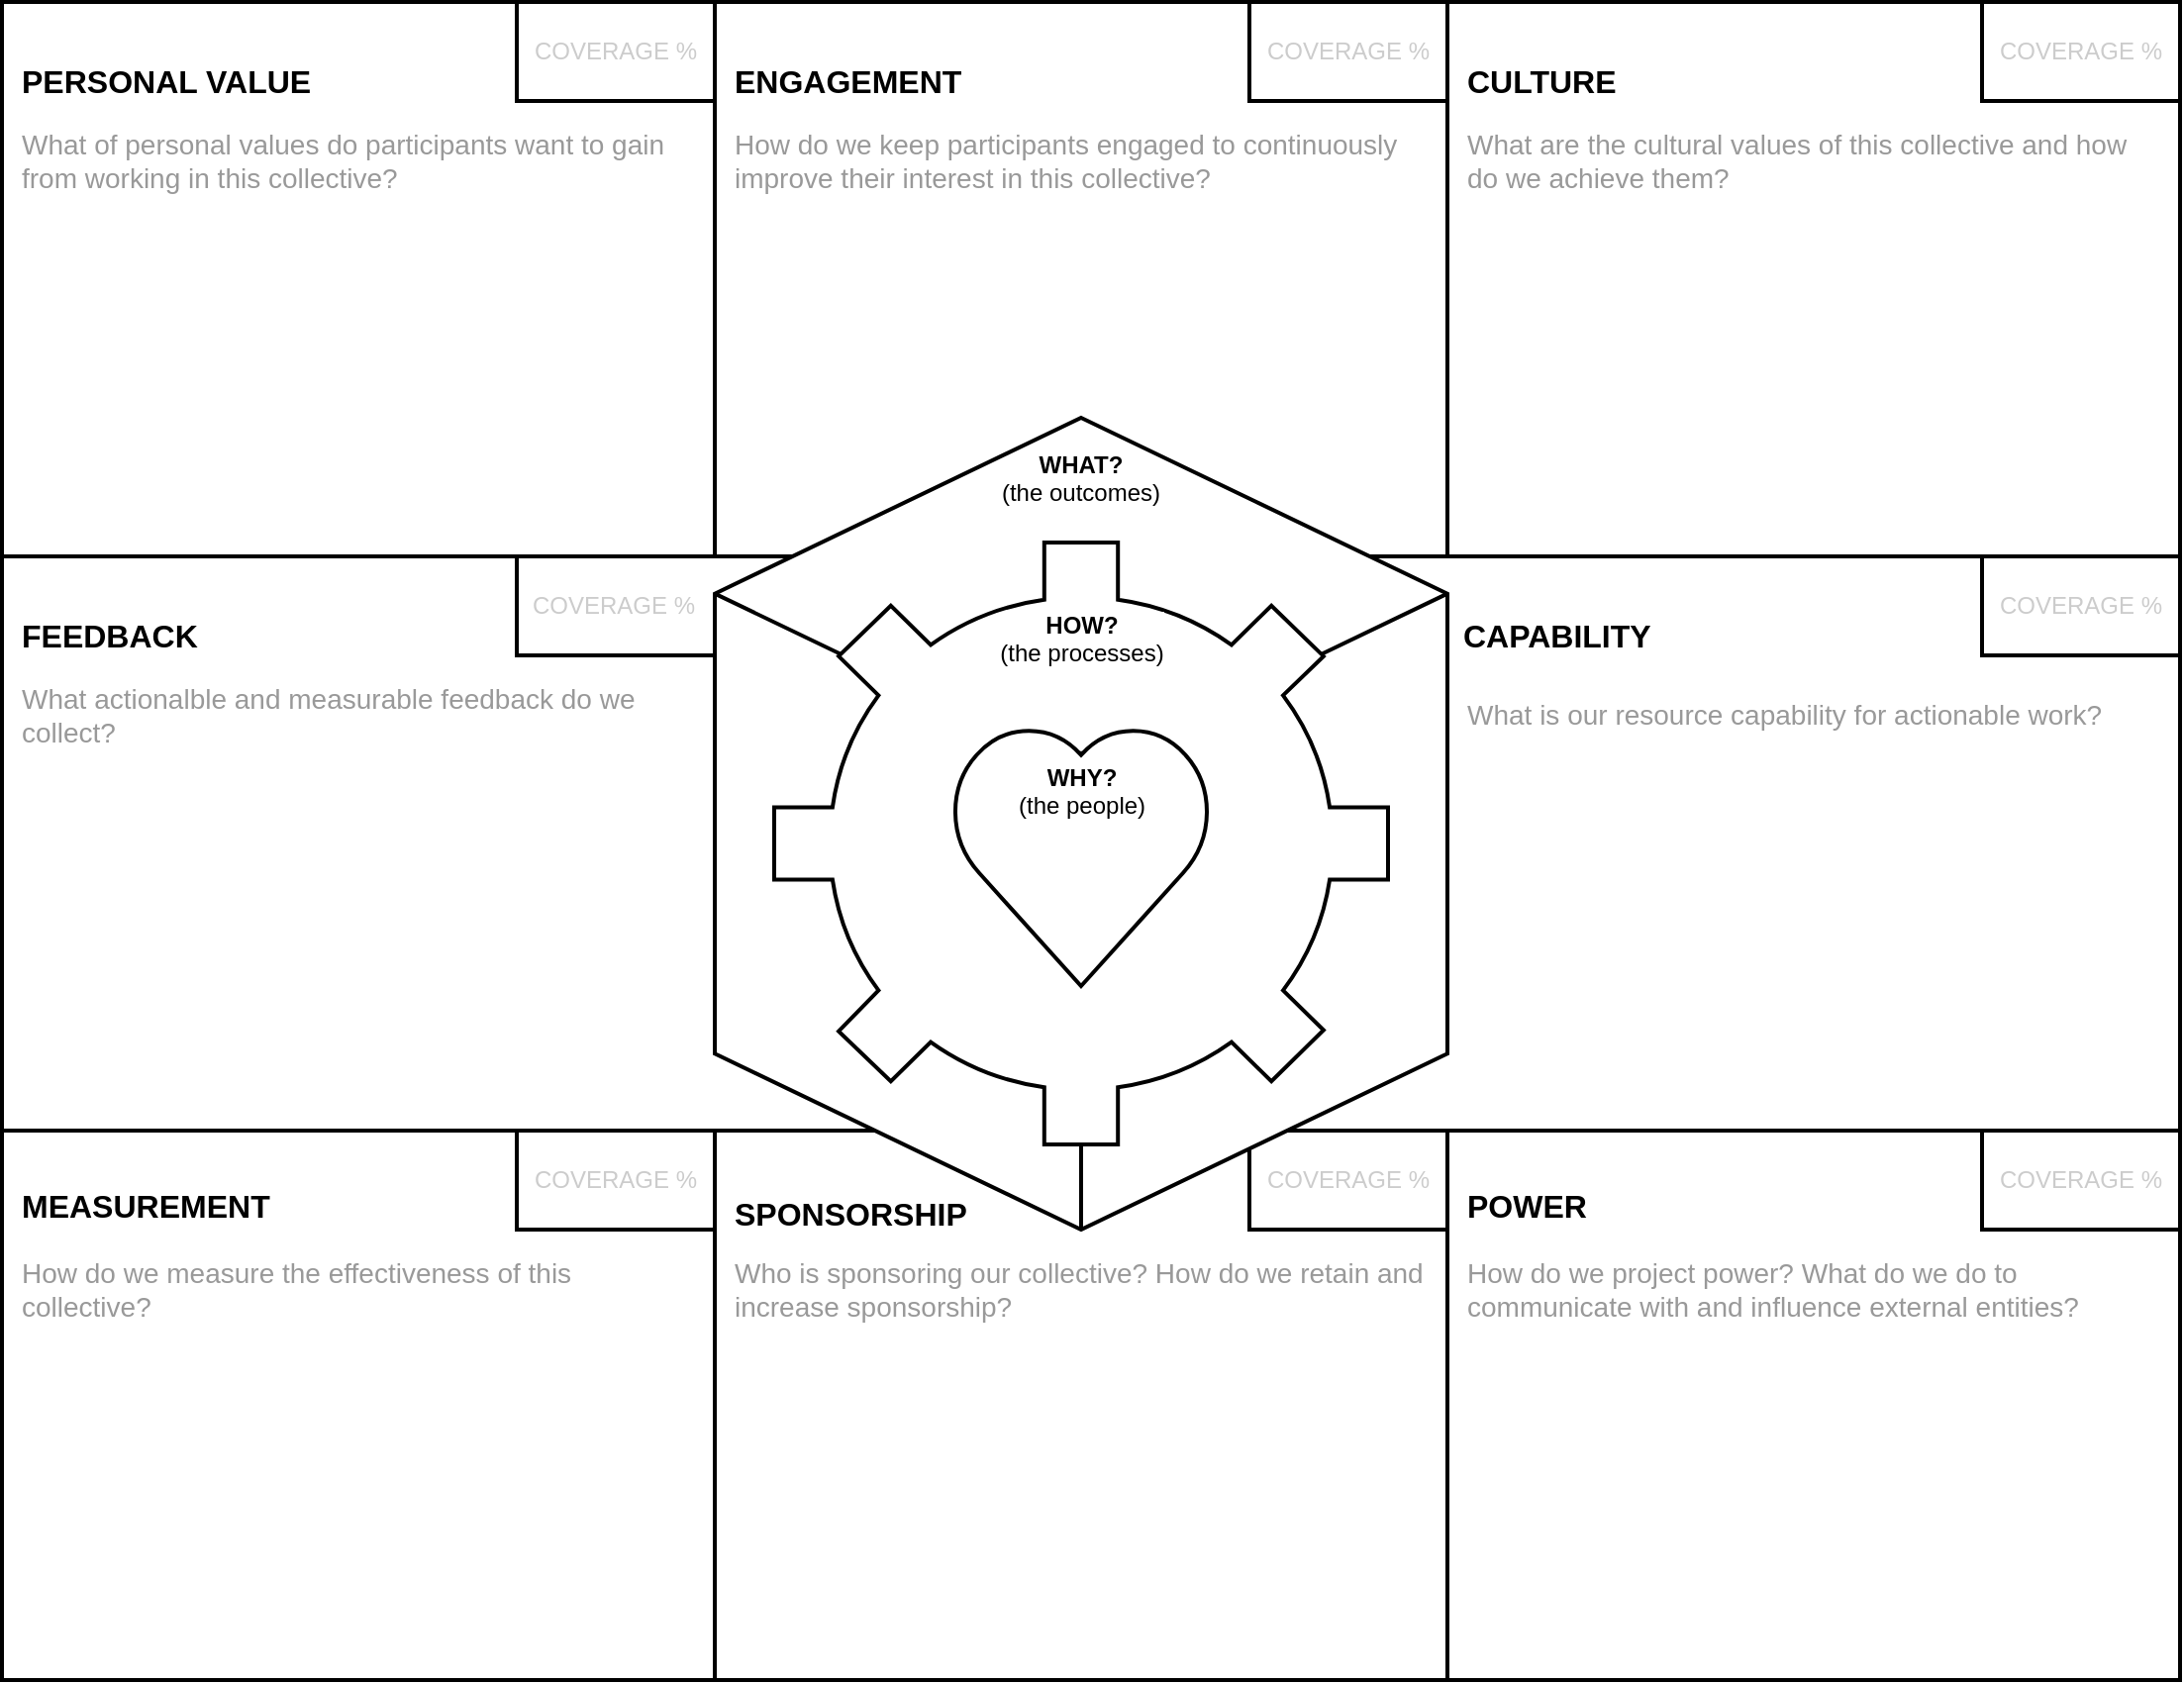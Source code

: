 <mxfile version="12.4.8" type="github">
  <diagram name="Page-1" id="dd472eb7-4b8b-5cd9-a60b-b15522922e76">
    <mxGraphModel dx="3162" dy="1557" grid="1" gridSize="10" guides="1" tooltips="1" connect="1" arrows="1" fold="1" page="1" pageScale="1" pageWidth="1100" pageHeight="850" background="#ffffff" math="0" shadow="0">
      <root>
        <mxCell id="0"/>
        <mxCell id="1" parent="0"/>
        <mxCell id="5eW8BLqzjb0u9Z2Ic-Rn-42" value="&lt;p style=&quot;line-height: 220%&quot;&gt;PERSONAL VALUE&lt;/p&gt;" style="rounded=0;whiteSpace=wrap;html=1;verticalAlign=top;align=left;fontSize=16;fontStyle=1;spacingLeft=8;spacingTop=0;strokeWidth=2;" vertex="1" parent="1">
          <mxGeometry width="360" height="280" as="geometry"/>
        </mxCell>
        <mxCell id="5eW8BLqzjb0u9Z2Ic-Rn-4" value="&lt;p style=&quot;line-height: 220%&quot;&gt;POWER&lt;/p&gt;" style="rounded=0;whiteSpace=wrap;html=1;verticalAlign=top;align=left;fontSize=16;fontStyle=1;spacingLeft=8;spacingTop=0;strokeWidth=2;" vertex="1" parent="1">
          <mxGeometry x="730" y="567.5" width="370" height="280" as="geometry"/>
        </mxCell>
        <mxCell id="5eW8BLqzjb0u9Z2Ic-Rn-8" value="&lt;p style=&quot;line-height: 220%&quot;&gt;SPONSORSHIP&lt;/p&gt;" style="rounded=0;whiteSpace=wrap;html=1;verticalAlign=top;align=left;fontSize=16;fontStyle=1;spacingLeft=8;spacingTop=4;strokeWidth=2;" vertex="1" parent="1">
          <mxGeometry x="360" y="567.5" width="370" height="280" as="geometry"/>
        </mxCell>
        <mxCell id="5eW8BLqzjb0u9Z2Ic-Rn-9" value="&lt;p style=&quot;line-height: 220%&quot;&gt;MEASUREMENT&lt;/p&gt;" style="rounded=0;whiteSpace=wrap;html=1;verticalAlign=top;align=left;fontSize=16;fontStyle=1;spacingLeft=8;spacingTop=0;strokeWidth=2;" vertex="1" parent="1">
          <mxGeometry y="567.5" width="360" height="280" as="geometry"/>
        </mxCell>
        <mxCell id="5eW8BLqzjb0u9Z2Ic-Rn-7" value="&lt;p style=&quot;line-height: 220%&quot;&gt;FEEDBACK&lt;/p&gt;" style="rounded=0;whiteSpace=wrap;html=1;verticalAlign=top;align=left;fontSize=16;fontStyle=1;spacingLeft=8;spacingTop=0;strokeWidth=2;" vertex="1" parent="1">
          <mxGeometry y="280" width="450" height="290" as="geometry"/>
        </mxCell>
        <mxCell id="5eW8BLqzjb0u9Z2Ic-Rn-1" value="&lt;p style=&quot;line-height: 220%&quot;&gt;ENGAGEMENT&lt;/p&gt;" style="rounded=0;whiteSpace=wrap;html=1;verticalAlign=top;align=left;fontSize=16;fontStyle=1;spacingLeft=8;spacingTop=0;strokeWidth=2;" vertex="1" parent="1">
          <mxGeometry x="360" width="370" height="280" as="geometry"/>
        </mxCell>
        <mxCell id="5eW8BLqzjb0u9Z2Ic-Rn-2" value="&lt;p style=&quot;line-height: 220%&quot;&gt;CULTURE&lt;/p&gt;" style="rounded=0;whiteSpace=wrap;html=1;verticalAlign=top;align=left;fontSize=16;fontStyle=1;spacingLeft=8;spacingTop=0;strokeWidth=2;" vertex="1" parent="1">
          <mxGeometry x="730" width="370" height="280" as="geometry"/>
        </mxCell>
        <mxCell id="5eW8BLqzjb0u9Z2Ic-Rn-3" value="&lt;p style=&quot;line-height: 220%&quot;&gt;CAPABILITY&lt;/p&gt;" style="rounded=0;whiteSpace=wrap;html=1;verticalAlign=top;align=left;fontSize=16;fontStyle=1;spacingLeft=86;spacingTop=0;strokeWidth=2;" vertex="1" parent="1">
          <mxGeometry x="650" y="280" width="450" height="290" as="geometry"/>
        </mxCell>
        <mxCell id="5eW8BLqzjb0u9Z2Ic-Rn-15" value="COVERAGE %" style="rounded=0;whiteSpace=wrap;html=1;fontColor=#CCCCCC;strokeWidth=2;" vertex="1" parent="1">
          <mxGeometry x="1000" y="570" width="100" height="50" as="geometry"/>
        </mxCell>
        <mxCell id="5eW8BLqzjb0u9Z2Ic-Rn-16" value="COVERAGE %" style="rounded=0;whiteSpace=wrap;html=1;fontColor=#CCCCCC;strokeWidth=2;" vertex="1" parent="1">
          <mxGeometry x="1000" y="280" width="100" height="50" as="geometry"/>
        </mxCell>
        <mxCell id="5eW8BLqzjb0u9Z2Ic-Rn-17" value="COVERAGE %" style="rounded=0;whiteSpace=wrap;html=1;fontColor=#CCCCCC;strokeWidth=2;" vertex="1" parent="1">
          <mxGeometry x="1000" width="100" height="50" as="geometry"/>
        </mxCell>
        <mxCell id="5eW8BLqzjb0u9Z2Ic-Rn-18" value="COVERAGE %" style="rounded=0;whiteSpace=wrap;html=1;fontColor=#CCCCCC;strokeWidth=2;" vertex="1" parent="1">
          <mxGeometry x="630" width="100" height="50" as="geometry"/>
        </mxCell>
        <mxCell id="5eW8BLqzjb0u9Z2Ic-Rn-19" value="COVERAGE %" style="rounded=0;whiteSpace=wrap;html=1;fontColor=#CCCCCC;strokeWidth=2;" vertex="1" parent="1">
          <mxGeometry x="260" width="100" height="50" as="geometry"/>
        </mxCell>
        <mxCell id="5eW8BLqzjb0u9Z2Ic-Rn-20" value="COVERAGE %" style="rounded=0;whiteSpace=wrap;html=1;fontColor=#CCCCCC;align=left;spacingLeft=6;strokeWidth=2;" vertex="1" parent="1">
          <mxGeometry x="260" y="280" width="180" height="50" as="geometry"/>
        </mxCell>
        <mxCell id="5eW8BLqzjb0u9Z2Ic-Rn-21" value="COVERAGE %" style="rounded=0;whiteSpace=wrap;html=1;fontColor=#CCCCCC;strokeWidth=2;" vertex="1" parent="1">
          <mxGeometry x="630" y="570" width="100" height="50" as="geometry"/>
        </mxCell>
        <mxCell id="5eW8BLqzjb0u9Z2Ic-Rn-22" value="COVERAGE %" style="rounded=0;whiteSpace=wrap;html=1;fontColor=#CCCCCC;strokeWidth=2;" vertex="1" parent="1">
          <mxGeometry x="260" y="570" width="100" height="50" as="geometry"/>
        </mxCell>
        <mxCell id="5eW8BLqzjb0u9Z2Ic-Rn-39" value="&lt;b&gt;WHAT?&lt;br style=&quot;font-size: 12px&quot;&gt;&lt;/b&gt;(the outcomes)" style="whiteSpace=wrap;html=1;shape=mxgraph.basic.isocube;isoAngle=15;strokeColor=#000000;strokeWidth=2;fillColor=#ffffff;fontSize=12;fontColor=#000000;align=center;verticalAlign=top;spacingTop=10;" vertex="1" parent="1">
          <mxGeometry x="360" y="210" width="370" height="410" as="geometry"/>
        </mxCell>
        <mxCell id="5eW8BLqzjb0u9Z2Ic-Rn-27" value="&lt;font color=&quot;#000000&quot;&gt;&lt;b&gt;HOW?&lt;/b&gt;&lt;br&gt;(the processes)&lt;/font&gt;" style="html=1;verticalLabelPosition=middle;align=center;labelBackgroundColor=#ffffff;verticalAlign=top;strokeWidth=2;strokeColor=#000000;shadow=0;dashed=0;shape=mxgraph.ios7.icons.settings;fontColor=#CCCCCC;labelPosition=center;spacingTop=28;" vertex="1" parent="1">
          <mxGeometry x="390" y="272.98" width="310" height="304.03" as="geometry"/>
        </mxCell>
        <mxCell id="tnU87jmQ8Kyi_5LEnrwg-8" value="&lt;b&gt;WHY?&lt;/b&gt;&lt;br&gt;(the people)" style="verticalLabelPosition=middle;verticalAlign=top;html=1;shape=mxgraph.basic.heart;fontSize=12;align=center;labelPosition=center;spacingTop=14;fillColor=#ffffff;strokeWidth=2;" parent="1" vertex="1">
          <mxGeometry x="477.5" y="364.07" width="135" height="132.94" as="geometry"/>
        </mxCell>
        <mxCell id="5eW8BLqzjb0u9Z2Ic-Rn-44" value="What of personal values do participants want to gain from working in this collective?" style="text;html=1;strokeColor=none;fillColor=none;align=left;verticalAlign=middle;whiteSpace=wrap;rounded=0;fontSize=14;fontColor=#999999;spacingLeft=8;" vertex="1" parent="1">
          <mxGeometry y="60" width="350" height="40" as="geometry"/>
        </mxCell>
        <mxCell id="5eW8BLqzjb0u9Z2Ic-Rn-45" value="How do we keep participants engaged to continuously improve their interest in this collective?" style="text;html=1;strokeColor=none;fillColor=none;align=left;verticalAlign=middle;whiteSpace=wrap;rounded=0;fontSize=14;fontColor=#999999;spacingLeft=8;" vertex="1" parent="1">
          <mxGeometry x="360" y="60" width="370" height="40" as="geometry"/>
        </mxCell>
        <mxCell id="5eW8BLqzjb0u9Z2Ic-Rn-46" value="What are the cultural values of this collective and how do we achieve them?" style="text;html=1;strokeColor=none;fillColor=none;align=left;verticalAlign=middle;whiteSpace=wrap;rounded=0;fontSize=14;fontColor=#999999;spacingLeft=8;" vertex="1" parent="1">
          <mxGeometry x="730" y="60" width="360" height="40" as="geometry"/>
        </mxCell>
        <mxCell id="5eW8BLqzjb0u9Z2Ic-Rn-47" value="What actionalble and measurable feedback do we collect?" style="text;html=1;strokeColor=none;fillColor=none;align=left;verticalAlign=middle;whiteSpace=wrap;rounded=0;fontSize=14;fontColor=#999999;spacingLeft=8;" vertex="1" parent="1">
          <mxGeometry y="340" width="340" height="40" as="geometry"/>
        </mxCell>
        <mxCell id="5eW8BLqzjb0u9Z2Ic-Rn-48" value="What is our resource capability for actionable work?" style="text;html=1;strokeColor=none;fillColor=none;align=left;verticalAlign=middle;whiteSpace=wrap;rounded=0;fontSize=14;fontColor=#999999;spacingLeft=8;" vertex="1" parent="1">
          <mxGeometry x="730" y="340" width="370" height="40" as="geometry"/>
        </mxCell>
        <mxCell id="5eW8BLqzjb0u9Z2Ic-Rn-49" value="How do we measure the effectiveness of this collective?" style="text;html=1;strokeColor=none;fillColor=none;align=left;verticalAlign=middle;whiteSpace=wrap;rounded=0;fontSize=14;fontColor=#999999;spacingLeft=8;" vertex="1" parent="1">
          <mxGeometry y="630" width="340" height="40" as="geometry"/>
        </mxCell>
        <mxCell id="5eW8BLqzjb0u9Z2Ic-Rn-50" value="Who is sponsoring our collective? How do we retain and increase sponsorship?" style="text;html=1;strokeColor=none;fillColor=none;align=left;verticalAlign=middle;whiteSpace=wrap;rounded=0;fontSize=14;fontColor=#999999;spacingLeft=8;" vertex="1" parent="1">
          <mxGeometry x="360" y="630" width="370" height="40" as="geometry"/>
        </mxCell>
        <mxCell id="5eW8BLqzjb0u9Z2Ic-Rn-51" value="How do we project power? What do we do to communicate with and influence external entities?" style="text;html=1;strokeColor=none;fillColor=none;align=left;verticalAlign=middle;whiteSpace=wrap;rounded=0;fontSize=14;fontColor=#999999;spacingLeft=8;" vertex="1" parent="1">
          <mxGeometry x="730" y="630" width="370" height="40" as="geometry"/>
        </mxCell>
      </root>
    </mxGraphModel>
  </diagram>
</mxfile>
